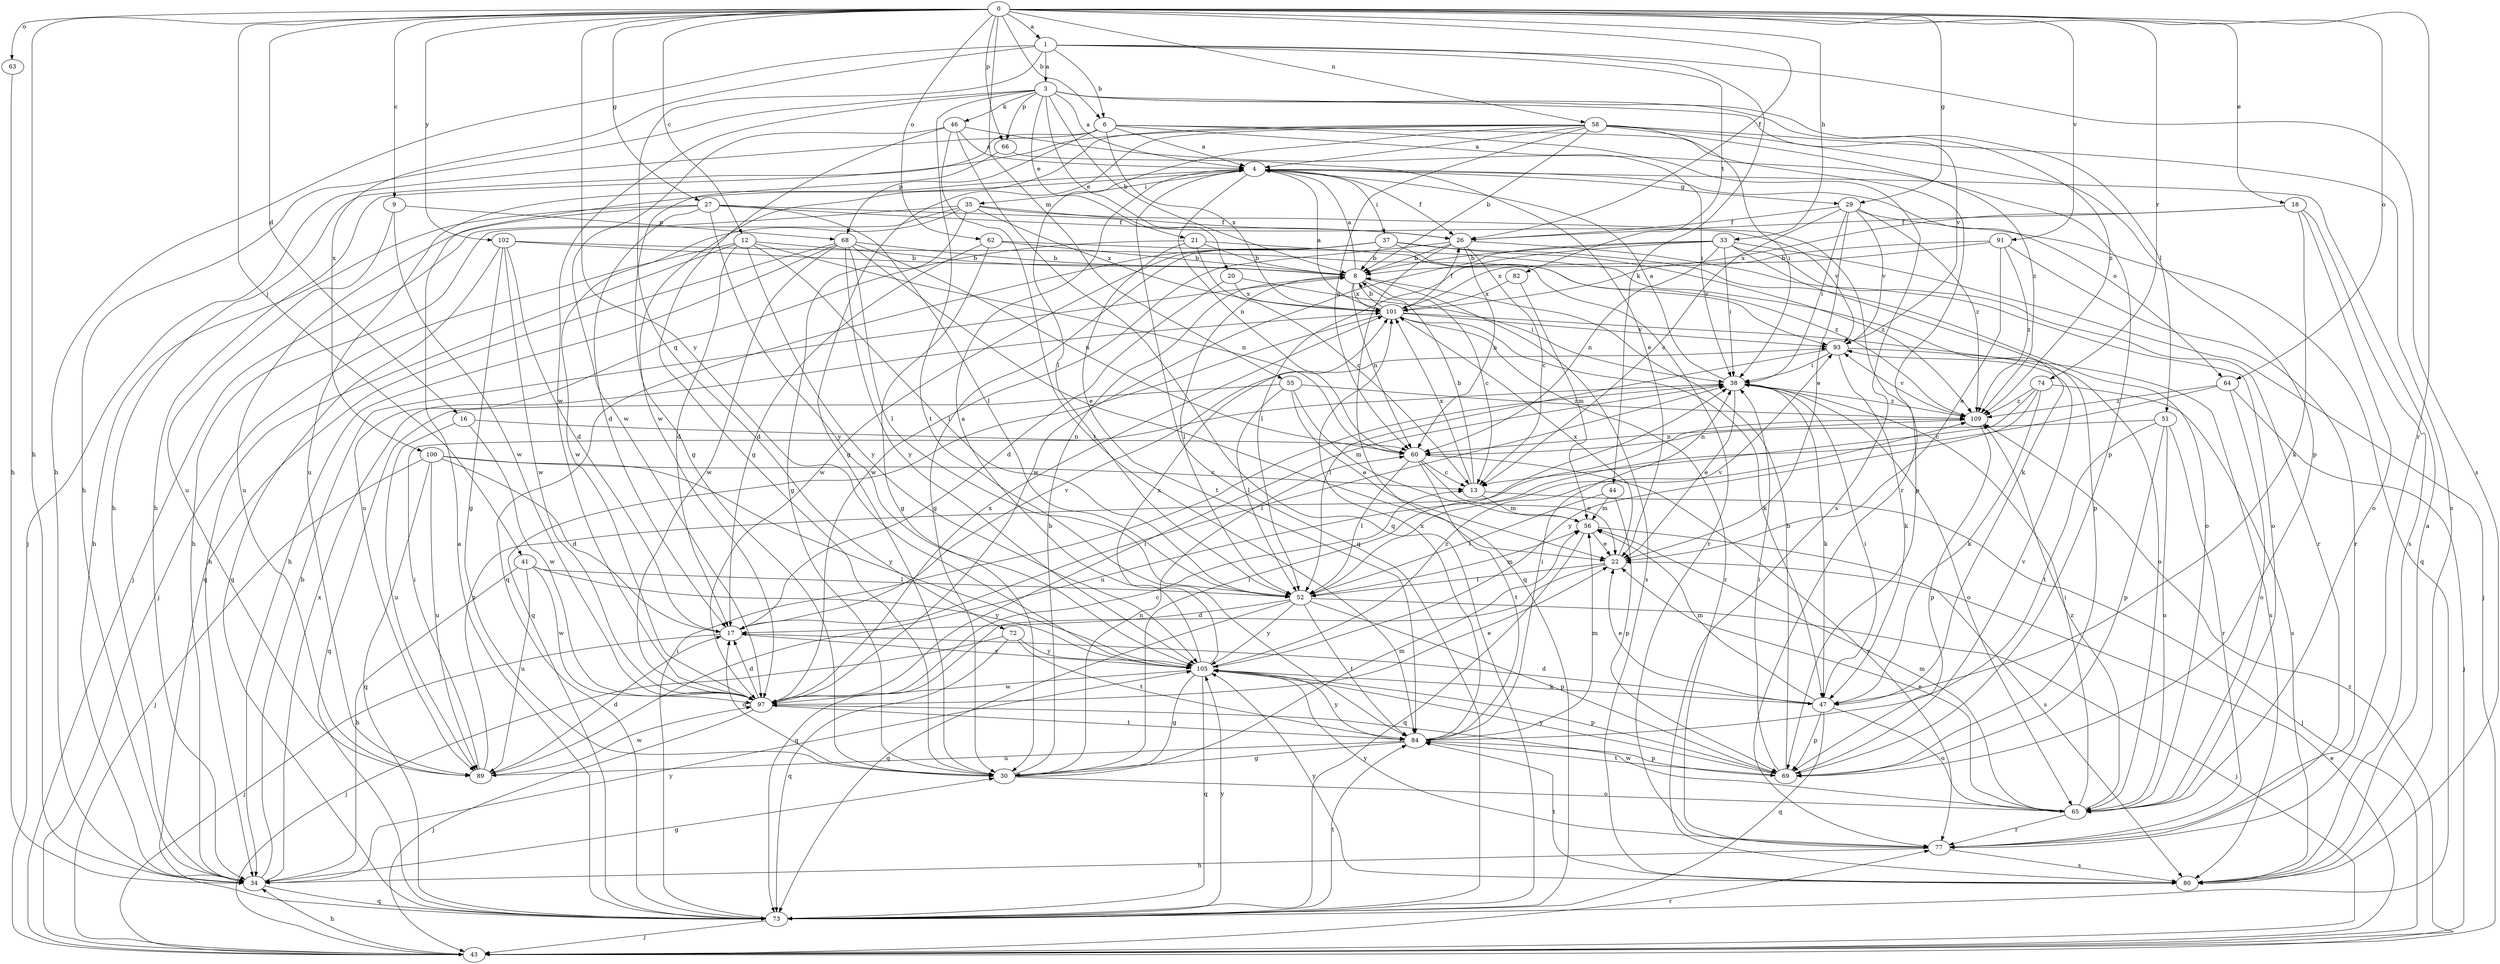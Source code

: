 strict digraph  {
0;
1;
3;
4;
6;
8;
9;
12;
13;
16;
17;
18;
20;
21;
22;
26;
27;
29;
30;
33;
34;
35;
37;
38;
41;
43;
44;
46;
47;
51;
52;
55;
56;
58;
60;
62;
63;
64;
65;
66;
68;
69;
72;
73;
74;
77;
80;
82;
84;
89;
91;
93;
97;
100;
101;
102;
105;
109;
0 -> 1  [label=a];
0 -> 6  [label=b];
0 -> 9  [label=c];
0 -> 12  [label=c];
0 -> 16  [label=d];
0 -> 18  [label=e];
0 -> 26  [label=f];
0 -> 27  [label=g];
0 -> 29  [label=g];
0 -> 33  [label=h];
0 -> 34  [label=h];
0 -> 41  [label=j];
0 -> 55  [label=m];
0 -> 58  [label=n];
0 -> 62  [label=o];
0 -> 63  [label=o];
0 -> 64  [label=o];
0 -> 66  [label=p];
0 -> 74  [label=r];
0 -> 77  [label=r];
0 -> 91  [label=v];
0 -> 102  [label=y];
0 -> 105  [label=y];
1 -> 3  [label=a];
1 -> 6  [label=b];
1 -> 34  [label=h];
1 -> 44  [label=k];
1 -> 72  [label=q];
1 -> 80  [label=s];
1 -> 82  [label=t];
1 -> 100  [label=x];
3 -> 4  [label=a];
3 -> 8  [label=b];
3 -> 20  [label=e];
3 -> 21  [label=e];
3 -> 34  [label=h];
3 -> 46  [label=k];
3 -> 51  [label=l];
3 -> 66  [label=p];
3 -> 84  [label=t];
3 -> 93  [label=v];
3 -> 97  [label=w];
3 -> 109  [label=z];
4 -> 26  [label=f];
4 -> 29  [label=g];
4 -> 35  [label=i];
4 -> 37  [label=i];
4 -> 60  [label=n];
4 -> 64  [label=o];
4 -> 73  [label=q];
4 -> 89  [label=u];
6 -> 4  [label=a];
6 -> 34  [label=h];
6 -> 38  [label=i];
6 -> 43  [label=j];
6 -> 68  [label=p];
6 -> 77  [label=r];
6 -> 80  [label=s];
6 -> 101  [label=x];
8 -> 4  [label=a];
8 -> 13  [label=c];
8 -> 52  [label=l];
8 -> 60  [label=n];
8 -> 80  [label=s];
8 -> 101  [label=x];
9 -> 68  [label=p];
9 -> 89  [label=u];
9 -> 97  [label=w];
12 -> 8  [label=b];
12 -> 17  [label=d];
12 -> 34  [label=h];
12 -> 43  [label=j];
12 -> 52  [label=l];
12 -> 60  [label=n];
12 -> 105  [label=y];
13 -> 8  [label=b];
13 -> 43  [label=j];
13 -> 56  [label=m];
13 -> 101  [label=x];
16 -> 60  [label=n];
16 -> 89  [label=u];
16 -> 97  [label=w];
17 -> 38  [label=i];
17 -> 43  [label=j];
17 -> 93  [label=v];
17 -> 105  [label=y];
18 -> 26  [label=f];
18 -> 47  [label=k];
18 -> 65  [label=o];
18 -> 80  [label=s];
18 -> 101  [label=x];
20 -> 17  [label=d];
20 -> 38  [label=i];
20 -> 101  [label=x];
21 -> 8  [label=b];
21 -> 13  [label=c];
21 -> 84  [label=t];
21 -> 89  [label=u];
21 -> 109  [label=z];
22 -> 52  [label=l];
22 -> 73  [label=q];
22 -> 101  [label=x];
26 -> 8  [label=b];
26 -> 13  [label=c];
26 -> 60  [label=n];
26 -> 65  [label=o];
26 -> 73  [label=q];
26 -> 97  [label=w];
27 -> 17  [label=d];
27 -> 26  [label=f];
27 -> 34  [label=h];
27 -> 52  [label=l];
27 -> 89  [label=u];
27 -> 93  [label=v];
27 -> 105  [label=y];
29 -> 13  [label=c];
29 -> 22  [label=e];
29 -> 26  [label=f];
29 -> 38  [label=i];
29 -> 73  [label=q];
29 -> 93  [label=v];
29 -> 109  [label=z];
30 -> 8  [label=b];
30 -> 17  [label=d];
30 -> 38  [label=i];
30 -> 56  [label=m];
30 -> 60  [label=n];
30 -> 65  [label=o];
33 -> 8  [label=b];
33 -> 38  [label=i];
33 -> 43  [label=j];
33 -> 52  [label=l];
33 -> 60  [label=n];
33 -> 69  [label=p];
33 -> 77  [label=r];
33 -> 97  [label=w];
34 -> 8  [label=b];
34 -> 30  [label=g];
34 -> 73  [label=q];
34 -> 101  [label=x];
34 -> 105  [label=y];
35 -> 26  [label=f];
35 -> 30  [label=g];
35 -> 34  [label=h];
35 -> 43  [label=j];
35 -> 69  [label=p];
35 -> 97  [label=w];
35 -> 101  [label=x];
37 -> 8  [label=b];
37 -> 30  [label=g];
37 -> 65  [label=o];
37 -> 73  [label=q];
37 -> 93  [label=v];
37 -> 97  [label=w];
37 -> 109  [label=z];
38 -> 4  [label=a];
38 -> 22  [label=e];
38 -> 47  [label=k];
38 -> 65  [label=o];
38 -> 109  [label=z];
41 -> 34  [label=h];
41 -> 52  [label=l];
41 -> 89  [label=u];
41 -> 97  [label=w];
41 -> 105  [label=y];
43 -> 22  [label=e];
43 -> 34  [label=h];
43 -> 77  [label=r];
43 -> 109  [label=z];
44 -> 52  [label=l];
44 -> 56  [label=m];
44 -> 69  [label=p];
46 -> 4  [label=a];
46 -> 30  [label=g];
46 -> 69  [label=p];
46 -> 73  [label=q];
46 -> 84  [label=t];
46 -> 97  [label=w];
47 -> 17  [label=d];
47 -> 22  [label=e];
47 -> 38  [label=i];
47 -> 56  [label=m];
47 -> 65  [label=o];
47 -> 69  [label=p];
47 -> 73  [label=q];
51 -> 60  [label=n];
51 -> 65  [label=o];
51 -> 69  [label=p];
51 -> 77  [label=r];
51 -> 84  [label=t];
52 -> 17  [label=d];
52 -> 43  [label=j];
52 -> 56  [label=m];
52 -> 69  [label=p];
52 -> 73  [label=q];
52 -> 84  [label=t];
52 -> 93  [label=v];
52 -> 105  [label=y];
55 -> 22  [label=e];
55 -> 52  [label=l];
55 -> 56  [label=m];
55 -> 73  [label=q];
55 -> 109  [label=z];
56 -> 22  [label=e];
56 -> 73  [label=q];
56 -> 80  [label=s];
58 -> 4  [label=a];
58 -> 8  [label=b];
58 -> 30  [label=g];
58 -> 34  [label=h];
58 -> 38  [label=i];
58 -> 52  [label=l];
58 -> 60  [label=n];
58 -> 69  [label=p];
58 -> 80  [label=s];
58 -> 97  [label=w];
58 -> 109  [label=z];
60 -> 13  [label=c];
60 -> 22  [label=e];
60 -> 52  [label=l];
60 -> 77  [label=r];
60 -> 84  [label=t];
62 -> 8  [label=b];
62 -> 17  [label=d];
62 -> 30  [label=g];
62 -> 47  [label=k];
63 -> 34  [label=h];
64 -> 43  [label=j];
64 -> 65  [label=o];
64 -> 89  [label=u];
64 -> 109  [label=z];
65 -> 22  [label=e];
65 -> 38  [label=i];
65 -> 56  [label=m];
65 -> 77  [label=r];
65 -> 97  [label=w];
65 -> 109  [label=z];
66 -> 22  [label=e];
66 -> 30  [label=g];
68 -> 8  [label=b];
68 -> 22  [label=e];
68 -> 34  [label=h];
68 -> 52  [label=l];
68 -> 60  [label=n];
68 -> 73  [label=q];
68 -> 97  [label=w];
68 -> 105  [label=y];
69 -> 8  [label=b];
69 -> 38  [label=i];
69 -> 84  [label=t];
69 -> 93  [label=v];
69 -> 105  [label=y];
72 -> 43  [label=j];
72 -> 73  [label=q];
72 -> 84  [label=t];
72 -> 105  [label=y];
73 -> 4  [label=a];
73 -> 38  [label=i];
73 -> 43  [label=j];
73 -> 84  [label=t];
73 -> 105  [label=y];
74 -> 13  [label=c];
74 -> 47  [label=k];
74 -> 80  [label=s];
74 -> 105  [label=y];
74 -> 109  [label=z];
77 -> 34  [label=h];
77 -> 80  [label=s];
77 -> 105  [label=y];
80 -> 4  [label=a];
80 -> 84  [label=t];
80 -> 105  [label=y];
82 -> 56  [label=m];
82 -> 101  [label=x];
84 -> 30  [label=g];
84 -> 38  [label=i];
84 -> 56  [label=m];
84 -> 69  [label=p];
84 -> 89  [label=u];
84 -> 101  [label=x];
84 -> 105  [label=y];
89 -> 17  [label=d];
89 -> 38  [label=i];
89 -> 97  [label=w];
89 -> 109  [label=z];
91 -> 8  [label=b];
91 -> 22  [label=e];
91 -> 77  [label=r];
91 -> 101  [label=x];
91 -> 109  [label=z];
93 -> 38  [label=i];
93 -> 47  [label=k];
93 -> 52  [label=l];
93 -> 80  [label=s];
97 -> 13  [label=c];
97 -> 17  [label=d];
97 -> 22  [label=e];
97 -> 38  [label=i];
97 -> 43  [label=j];
97 -> 84  [label=t];
97 -> 101  [label=x];
100 -> 13  [label=c];
100 -> 17  [label=d];
100 -> 43  [label=j];
100 -> 73  [label=q];
100 -> 89  [label=u];
100 -> 105  [label=y];
101 -> 4  [label=a];
101 -> 8  [label=b];
101 -> 26  [label=f];
101 -> 47  [label=k];
101 -> 65  [label=o];
101 -> 73  [label=q];
101 -> 77  [label=r];
101 -> 93  [label=v];
102 -> 8  [label=b];
102 -> 17  [label=d];
102 -> 30  [label=g];
102 -> 73  [label=q];
102 -> 77  [label=r];
102 -> 97  [label=w];
105 -> 4  [label=a];
105 -> 30  [label=g];
105 -> 47  [label=k];
105 -> 69  [label=p];
105 -> 73  [label=q];
105 -> 97  [label=w];
105 -> 101  [label=x];
105 -> 109  [label=z];
109 -> 60  [label=n];
109 -> 69  [label=p];
109 -> 93  [label=v];
}
